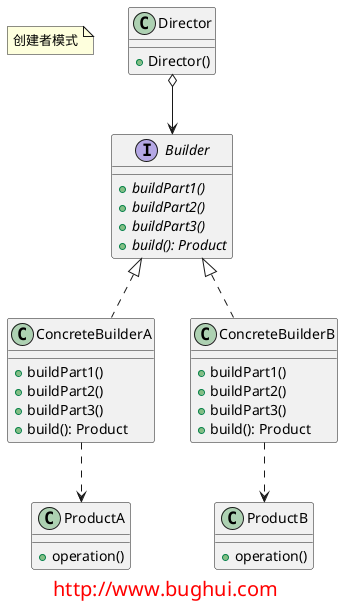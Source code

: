 @startuml

note "创建者模式" as name


class Director {
    + Director()
}

interface Builder {
    + {abstract} buildPart1()
    + {abstract} buildPart2()
    + {abstract} buildPart3()
    + {abstract} build(): Product
}

class ProductA {
    + operation()
}

class ProductB {
    + operation()
}

class ConcreteBuilderA{
    + buildPart1()
    + buildPart2()
    + buildPart3()
    + build(): Product
}

class ConcreteBuilderB{
    + buildPart1()
    + buildPart2()
    + buildPart3()
    + build(): Product
}

Director o--> Builder

Builder <|.. ConcreteBuilderA
Builder <|.. ConcreteBuilderB
ConcreteBuilderA ..> ProductA
ConcreteBuilderB ..> ProductB

footer
<font size="20" color="red">http://www.bughui.com</font>
endfooter

@enduml
